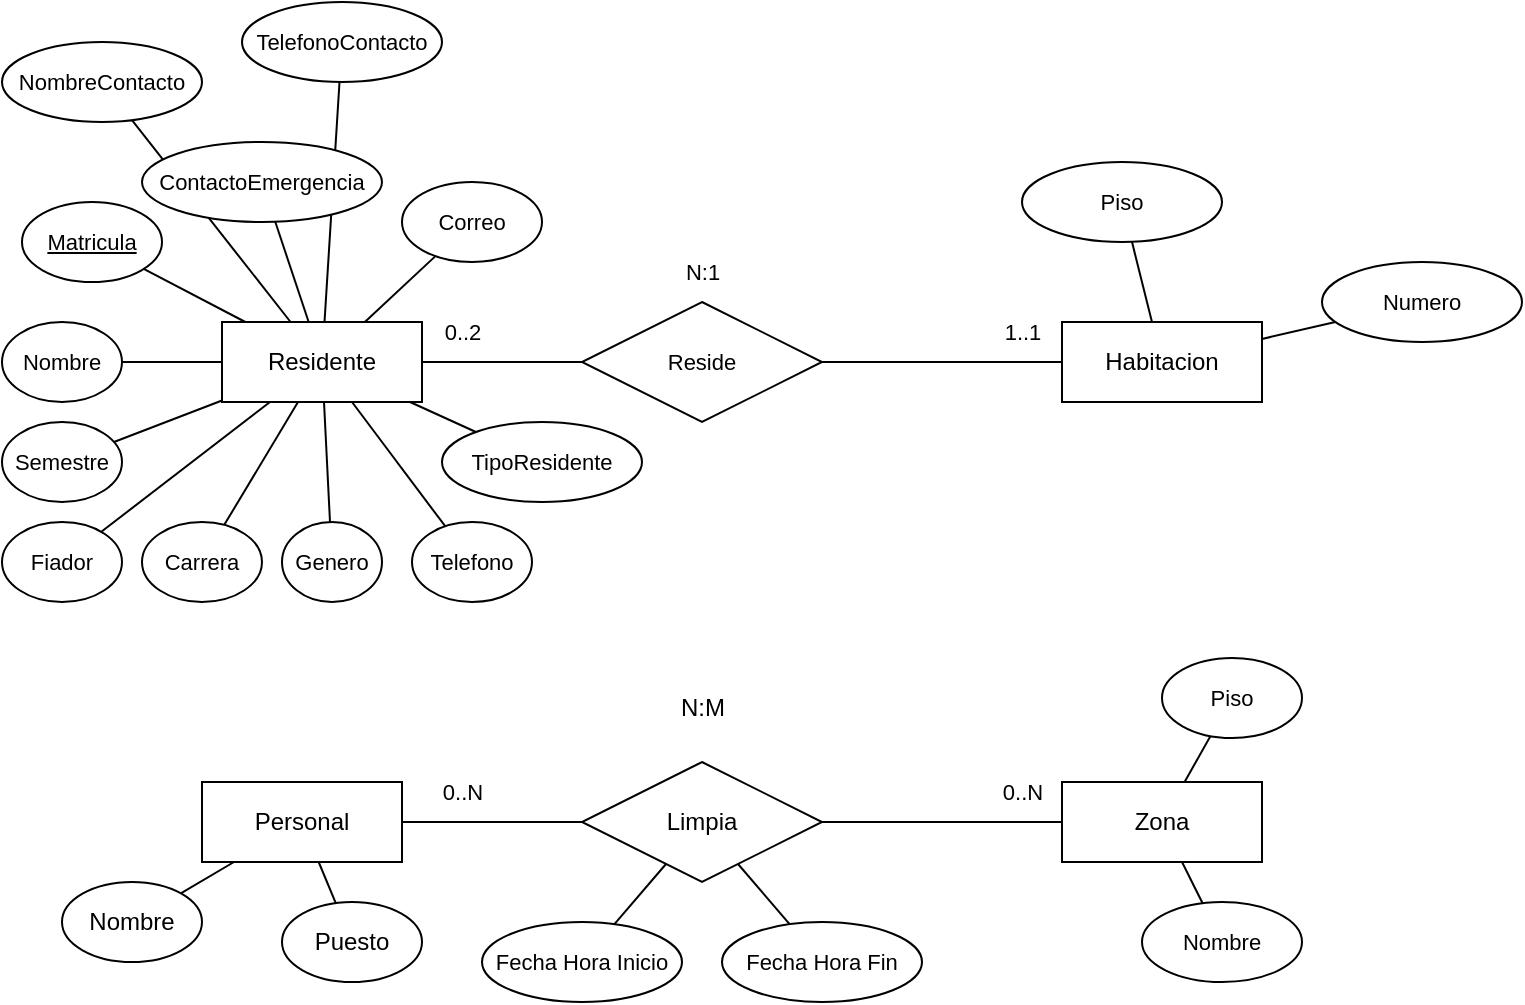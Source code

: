 <mxfile>
    <diagram id="_Ty-Lier59u94PsZI_7Y" name="Page-1">
        <mxGraphModel dx="787" dy="372" grid="1" gridSize="10" guides="1" tooltips="1" connect="1" arrows="1" fold="1" page="1" pageScale="1" pageWidth="850" pageHeight="1100" math="0" shadow="0">
            <root>
                <mxCell id="0"/>
                <mxCell id="1" parent="0"/>
                <mxCell id="8" style="edgeStyle=none;shape=connector;rounded=1;html=1;strokeColor=default;align=center;verticalAlign=middle;fontFamily=Helvetica;fontSize=11;fontColor=default;labelBackgroundColor=default;endArrow=none;endFill=0;" parent="1" source="2" target="7" edge="1">
                    <mxGeometry relative="1" as="geometry"/>
                </mxCell>
                <mxCell id="48" style="edgeStyle=none;shape=connector;rounded=1;html=1;strokeColor=default;align=center;verticalAlign=middle;fontFamily=Helvetica;fontSize=11;fontColor=default;labelBackgroundColor=default;endArrow=none;endFill=0;" parent="1" source="2" target="36" edge="1">
                    <mxGeometry relative="1" as="geometry"/>
                </mxCell>
                <mxCell id="49" style="edgeStyle=none;shape=connector;rounded=1;html=1;strokeColor=default;align=center;verticalAlign=middle;fontFamily=Helvetica;fontSize=11;fontColor=default;labelBackgroundColor=default;endArrow=none;endFill=0;" parent="1" source="2" target="44" edge="1">
                    <mxGeometry relative="1" as="geometry"/>
                </mxCell>
                <mxCell id="50" style="edgeStyle=none;shape=connector;rounded=1;html=1;strokeColor=default;align=center;verticalAlign=middle;fontFamily=Helvetica;fontSize=11;fontColor=default;labelBackgroundColor=default;endArrow=none;endFill=0;" parent="1" source="2" target="45" edge="1">
                    <mxGeometry relative="1" as="geometry"/>
                </mxCell>
                <mxCell id="51" style="edgeStyle=none;shape=connector;rounded=1;html=1;strokeColor=default;align=center;verticalAlign=middle;fontFamily=Helvetica;fontSize=11;fontColor=default;labelBackgroundColor=default;endArrow=none;endFill=0;" parent="1" source="2" target="37" edge="1">
                    <mxGeometry relative="1" as="geometry"/>
                </mxCell>
                <mxCell id="52" style="edgeStyle=none;shape=connector;rounded=1;html=1;strokeColor=default;align=center;verticalAlign=middle;fontFamily=Helvetica;fontSize=11;fontColor=default;labelBackgroundColor=default;endArrow=none;endFill=0;" parent="1" source="2" target="32" edge="1">
                    <mxGeometry relative="1" as="geometry"/>
                </mxCell>
                <mxCell id="53" style="edgeStyle=none;shape=connector;rounded=1;html=1;strokeColor=default;align=center;verticalAlign=middle;fontFamily=Helvetica;fontSize=11;fontColor=default;labelBackgroundColor=default;endArrow=none;endFill=0;" parent="1" source="2" target="42" edge="1">
                    <mxGeometry relative="1" as="geometry"/>
                </mxCell>
                <mxCell id="54" style="edgeStyle=none;shape=connector;rounded=1;html=1;strokeColor=default;align=center;verticalAlign=middle;fontFamily=Helvetica;fontSize=11;fontColor=default;labelBackgroundColor=default;endArrow=none;endFill=0;" parent="1" source="2" target="41" edge="1">
                    <mxGeometry relative="1" as="geometry"/>
                </mxCell>
                <mxCell id="55" style="edgeStyle=none;shape=connector;rounded=1;html=1;strokeColor=default;align=center;verticalAlign=middle;fontFamily=Helvetica;fontSize=11;fontColor=default;labelBackgroundColor=default;endArrow=none;endFill=0;" parent="1" source="2" target="31" edge="1">
                    <mxGeometry relative="1" as="geometry"/>
                </mxCell>
                <mxCell id="56" style="edgeStyle=none;shape=connector;rounded=1;html=1;strokeColor=default;align=center;verticalAlign=middle;fontFamily=Helvetica;fontSize=11;fontColor=default;labelBackgroundColor=default;endArrow=none;endFill=0;" parent="1" source="2" target="29" edge="1">
                    <mxGeometry relative="1" as="geometry"/>
                </mxCell>
                <mxCell id="57" style="edgeStyle=none;shape=connector;rounded=1;html=1;strokeColor=default;align=center;verticalAlign=middle;fontFamily=Helvetica;fontSize=11;fontColor=default;labelBackgroundColor=default;endArrow=none;endFill=0;" parent="1" source="2" target="33" edge="1">
                    <mxGeometry relative="1" as="geometry"/>
                </mxCell>
                <mxCell id="58" style="edgeStyle=none;shape=connector;rounded=1;html=1;strokeColor=default;align=center;verticalAlign=middle;fontFamily=Helvetica;fontSize=11;fontColor=default;labelBackgroundColor=default;endArrow=none;endFill=0;" parent="1" source="2" target="34" edge="1">
                    <mxGeometry relative="1" as="geometry"/>
                </mxCell>
                <mxCell id="59" style="edgeStyle=none;shape=connector;rounded=1;html=1;strokeColor=default;align=center;verticalAlign=middle;fontFamily=Helvetica;fontSize=11;fontColor=default;labelBackgroundColor=default;endArrow=none;endFill=0;" parent="1" source="2" target="46" edge="1">
                    <mxGeometry relative="1" as="geometry"/>
                </mxCell>
                <mxCell id="2" value="Residente" style="whiteSpace=wrap;html=1;align=center;" parent="1" vertex="1">
                    <mxGeometry x="140" y="250" width="100" height="40" as="geometry"/>
                </mxCell>
                <mxCell id="19" style="edgeStyle=none;shape=connector;rounded=1;html=1;strokeColor=default;align=center;verticalAlign=middle;fontFamily=Helvetica;fontSize=11;fontColor=default;labelBackgroundColor=default;endArrow=none;endFill=0;" parent="1" source="3" target="17" edge="1">
                    <mxGeometry relative="1" as="geometry"/>
                </mxCell>
                <mxCell id="20" style="edgeStyle=none;shape=connector;rounded=1;html=1;strokeColor=default;align=center;verticalAlign=middle;fontFamily=Helvetica;fontSize=11;fontColor=default;labelBackgroundColor=default;endArrow=none;endFill=0;" parent="1" source="3" target="18" edge="1">
                    <mxGeometry relative="1" as="geometry"/>
                </mxCell>
                <mxCell id="3" value="Habitacion" style="whiteSpace=wrap;html=1;align=center;" parent="1" vertex="1">
                    <mxGeometry x="560" y="250" width="100" height="40" as="geometry"/>
                </mxCell>
                <mxCell id="13" style="edgeStyle=none;shape=connector;rounded=1;html=1;strokeColor=default;align=center;verticalAlign=middle;fontFamily=Helvetica;fontSize=11;fontColor=default;labelBackgroundColor=default;endArrow=none;endFill=0;" parent="1" source="7" target="3" edge="1">
                    <mxGeometry relative="1" as="geometry"/>
                </mxCell>
                <mxCell id="7" value="Reside" style="shape=rhombus;perimeter=rhombusPerimeter;whiteSpace=wrap;html=1;align=center;fontFamily=Helvetica;fontSize=11;fontColor=default;labelBackgroundColor=default;" parent="1" vertex="1">
                    <mxGeometry x="320" y="240" width="120" height="60" as="geometry"/>
                </mxCell>
                <mxCell id="12" value="0..2" style="text;html=1;align=center;verticalAlign=middle;resizable=0;points=[];autosize=1;strokeColor=none;fillColor=none;fontFamily=Helvetica;fontSize=11;fontColor=default;labelBackgroundColor=default;" parent="1" vertex="1">
                    <mxGeometry x="240" y="240" width="40" height="30" as="geometry"/>
                </mxCell>
                <mxCell id="14" value="1..1" style="text;html=1;align=center;verticalAlign=middle;resizable=0;points=[];autosize=1;strokeColor=none;fillColor=none;fontFamily=Helvetica;fontSize=11;fontColor=default;labelBackgroundColor=default;" parent="1" vertex="1">
                    <mxGeometry x="520" y="240" width="40" height="30" as="geometry"/>
                </mxCell>
                <mxCell id="15" value="N:1" style="text;html=1;align=center;verticalAlign=middle;resizable=0;points=[];autosize=1;strokeColor=none;fillColor=none;fontFamily=Helvetica;fontSize=11;fontColor=default;labelBackgroundColor=default;" parent="1" vertex="1">
                    <mxGeometry x="360" y="210" width="40" height="30" as="geometry"/>
                </mxCell>
                <mxCell id="17" value="Piso" style="ellipse;whiteSpace=wrap;html=1;align=center;fontFamily=Helvetica;fontSize=11;fontColor=default;labelBackgroundColor=default;" parent="1" vertex="1">
                    <mxGeometry x="540" y="170" width="100" height="40" as="geometry"/>
                </mxCell>
                <mxCell id="18" value="Numero" style="ellipse;whiteSpace=wrap;html=1;align=center;fontFamily=Helvetica;fontSize=11;fontColor=default;labelBackgroundColor=default;" parent="1" vertex="1">
                    <mxGeometry x="690" y="220" width="100" height="40" as="geometry"/>
                </mxCell>
                <mxCell id="25" style="edgeStyle=none;html=1;endArrow=none;endFill=0;" parent="1" source="21" target="23" edge="1">
                    <mxGeometry relative="1" as="geometry"/>
                </mxCell>
                <mxCell id="62" style="edgeStyle=none;html=1;endArrow=none;endFill=0;" edge="1" parent="1" source="21" target="60">
                    <mxGeometry relative="1" as="geometry"/>
                </mxCell>
                <mxCell id="63" style="edgeStyle=none;shape=connector;rounded=1;html=1;strokeColor=default;align=center;verticalAlign=middle;fontFamily=Helvetica;fontSize=11;fontColor=default;labelBackgroundColor=default;endArrow=none;endFill=0;" edge="1" parent="1" source="21" target="61">
                    <mxGeometry relative="1" as="geometry"/>
                </mxCell>
                <mxCell id="21" value="Personal" style="whiteSpace=wrap;html=1;align=center;" parent="1" vertex="1">
                    <mxGeometry x="130" y="480" width="100" height="40" as="geometry"/>
                </mxCell>
                <mxCell id="66" style="edgeStyle=none;shape=connector;rounded=1;html=1;strokeColor=default;align=center;verticalAlign=middle;fontFamily=Helvetica;fontSize=11;fontColor=default;labelBackgroundColor=default;endArrow=none;endFill=0;" edge="1" parent="1" source="22" target="64">
                    <mxGeometry relative="1" as="geometry"/>
                </mxCell>
                <mxCell id="67" style="edgeStyle=none;shape=connector;rounded=1;html=1;strokeColor=default;align=center;verticalAlign=middle;fontFamily=Helvetica;fontSize=11;fontColor=default;labelBackgroundColor=default;endArrow=none;endFill=0;" edge="1" parent="1" source="22" target="65">
                    <mxGeometry relative="1" as="geometry"/>
                </mxCell>
                <mxCell id="22" value="Zona" style="whiteSpace=wrap;html=1;align=center;" parent="1" vertex="1">
                    <mxGeometry x="560" y="480" width="100" height="40" as="geometry"/>
                </mxCell>
                <mxCell id="26" style="edgeStyle=none;html=1;endArrow=none;endFill=0;" parent="1" source="23" target="22" edge="1">
                    <mxGeometry relative="1" as="geometry"/>
                </mxCell>
                <mxCell id="70" style="edgeStyle=none;shape=connector;rounded=1;html=1;strokeColor=default;align=center;verticalAlign=middle;fontFamily=Helvetica;fontSize=11;fontColor=default;labelBackgroundColor=default;endArrow=none;endFill=0;" edge="1" parent="1" source="23" target="68">
                    <mxGeometry relative="1" as="geometry"/>
                </mxCell>
                <mxCell id="71" style="edgeStyle=none;shape=connector;rounded=1;html=1;strokeColor=default;align=center;verticalAlign=middle;fontFamily=Helvetica;fontSize=11;fontColor=default;labelBackgroundColor=default;endArrow=none;endFill=0;" edge="1" parent="1" source="23" target="69">
                    <mxGeometry relative="1" as="geometry"/>
                </mxCell>
                <mxCell id="23" value="Limpia" style="shape=rhombus;perimeter=rhombusPerimeter;whiteSpace=wrap;html=1;align=center;" parent="1" vertex="1">
                    <mxGeometry x="320" y="470" width="120" height="60" as="geometry"/>
                </mxCell>
                <mxCell id="24" value="N:M" style="text;html=1;align=center;verticalAlign=middle;resizable=0;points=[];autosize=1;strokeColor=none;fillColor=none;" parent="1" vertex="1">
                    <mxGeometry x="355" y="428" width="50" height="30" as="geometry"/>
                </mxCell>
                <mxCell id="27" value="0..N" style="text;html=1;align=center;verticalAlign=middle;resizable=0;points=[];autosize=1;strokeColor=none;fillColor=none;fontFamily=Helvetica;fontSize=11;fontColor=default;labelBackgroundColor=default;" parent="1" vertex="1">
                    <mxGeometry x="240" y="470" width="40" height="30" as="geometry"/>
                </mxCell>
                <mxCell id="28" value="0..N" style="text;html=1;align=center;verticalAlign=middle;resizable=0;points=[];autosize=1;strokeColor=none;fillColor=none;fontFamily=Helvetica;fontSize=11;fontColor=default;labelBackgroundColor=default;" parent="1" vertex="1">
                    <mxGeometry x="520" y="470" width="40" height="30" as="geometry"/>
                </mxCell>
                <mxCell id="29" value="Nombre" style="ellipse;whiteSpace=wrap;html=1;align=center;fontFamily=Helvetica;fontSize=11;fontColor=default;labelBackgroundColor=default;" parent="1" vertex="1">
                    <mxGeometry x="30" y="250" width="60" height="40" as="geometry"/>
                </mxCell>
                <mxCell id="31" value="Matricula" style="ellipse;whiteSpace=wrap;html=1;align=center;fontStyle=4;fontFamily=Helvetica;fontSize=11;fontColor=default;labelBackgroundColor=default;" parent="1" vertex="1">
                    <mxGeometry x="40" y="190" width="70" height="40" as="geometry"/>
                </mxCell>
                <mxCell id="32" value="Correo" style="ellipse;whiteSpace=wrap;html=1;align=center;fontFamily=Helvetica;fontSize=11;fontColor=default;labelBackgroundColor=default;" parent="1" vertex="1">
                    <mxGeometry x="230" y="180" width="70" height="40" as="geometry"/>
                </mxCell>
                <mxCell id="33" value="Semestre" style="ellipse;whiteSpace=wrap;html=1;align=center;fontFamily=Helvetica;fontSize=11;fontColor=default;labelBackgroundColor=default;" parent="1" vertex="1">
                    <mxGeometry x="30" y="300" width="60" height="40" as="geometry"/>
                </mxCell>
                <mxCell id="34" value="Carrera" style="ellipse;whiteSpace=wrap;html=1;align=center;fontFamily=Helvetica;fontSize=11;fontColor=default;labelBackgroundColor=default;" parent="1" vertex="1">
                    <mxGeometry x="100" y="350" width="60" height="40" as="geometry"/>
                </mxCell>
                <mxCell id="36" value="Genero" style="ellipse;whiteSpace=wrap;html=1;align=center;fontFamily=Helvetica;fontSize=11;fontColor=default;labelBackgroundColor=default;" parent="1" vertex="1">
                    <mxGeometry x="170" y="350" width="50" height="40" as="geometry"/>
                </mxCell>
                <mxCell id="37" value="ContactoEmergencia" style="ellipse;whiteSpace=wrap;html=1;align=center;fontFamily=Helvetica;fontSize=11;fontColor=default;labelBackgroundColor=default;" parent="1" vertex="1">
                    <mxGeometry x="100" y="160" width="120" height="40" as="geometry"/>
                </mxCell>
                <mxCell id="41" value="NombreContacto" style="ellipse;whiteSpace=wrap;html=1;align=center;fontFamily=Helvetica;fontSize=11;fontColor=default;labelBackgroundColor=default;" parent="1" vertex="1">
                    <mxGeometry x="30" y="110" width="100" height="40" as="geometry"/>
                </mxCell>
                <mxCell id="42" value="TelefonoContacto" style="ellipse;whiteSpace=wrap;html=1;align=center;fontFamily=Helvetica;fontSize=11;fontColor=default;labelBackgroundColor=default;" parent="1" vertex="1">
                    <mxGeometry x="150" y="90" width="100" height="40" as="geometry"/>
                </mxCell>
                <mxCell id="44" value="Telefono" style="ellipse;whiteSpace=wrap;html=1;align=center;fontFamily=Helvetica;fontSize=11;fontColor=default;labelBackgroundColor=default;" parent="1" vertex="1">
                    <mxGeometry x="235" y="350" width="60" height="40" as="geometry"/>
                </mxCell>
                <mxCell id="45" value="TipoResidente" style="ellipse;whiteSpace=wrap;html=1;align=center;fontFamily=Helvetica;fontSize=11;fontColor=default;labelBackgroundColor=default;" parent="1" vertex="1">
                    <mxGeometry x="250" y="300" width="100" height="40" as="geometry"/>
                </mxCell>
                <mxCell id="46" value="Fiador" style="ellipse;whiteSpace=wrap;html=1;align=center;fontFamily=Helvetica;fontSize=11;fontColor=default;labelBackgroundColor=default;" parent="1" vertex="1">
                    <mxGeometry x="30" y="350" width="60" height="40" as="geometry"/>
                </mxCell>
                <mxCell id="60" value="Nombre" style="ellipse;whiteSpace=wrap;html=1;align=center;" vertex="1" parent="1">
                    <mxGeometry x="60" y="530" width="70" height="40" as="geometry"/>
                </mxCell>
                <mxCell id="61" value="Puesto" style="ellipse;whiteSpace=wrap;html=1;align=center;" vertex="1" parent="1">
                    <mxGeometry x="170" y="540" width="70" height="40" as="geometry"/>
                </mxCell>
                <mxCell id="64" value="Piso" style="ellipse;whiteSpace=wrap;html=1;align=center;fontFamily=Helvetica;fontSize=11;fontColor=default;labelBackgroundColor=default;" vertex="1" parent="1">
                    <mxGeometry x="610" y="418" width="70" height="40" as="geometry"/>
                </mxCell>
                <mxCell id="65" value="Nombre" style="ellipse;whiteSpace=wrap;html=1;align=center;fontFamily=Helvetica;fontSize=11;fontColor=default;labelBackgroundColor=default;" vertex="1" parent="1">
                    <mxGeometry x="600" y="540" width="80" height="40" as="geometry"/>
                </mxCell>
                <mxCell id="68" value="Fecha Hora Inicio" style="ellipse;whiteSpace=wrap;html=1;align=center;fontFamily=Helvetica;fontSize=11;fontColor=default;labelBackgroundColor=default;" vertex="1" parent="1">
                    <mxGeometry x="270" y="550" width="100" height="40" as="geometry"/>
                </mxCell>
                <mxCell id="69" value="Fecha Hora Fin" style="ellipse;whiteSpace=wrap;html=1;align=center;fontFamily=Helvetica;fontSize=11;fontColor=default;labelBackgroundColor=default;" vertex="1" parent="1">
                    <mxGeometry x="390" y="550" width="100" height="40" as="geometry"/>
                </mxCell>
            </root>
        </mxGraphModel>
    </diagram>
</mxfile>